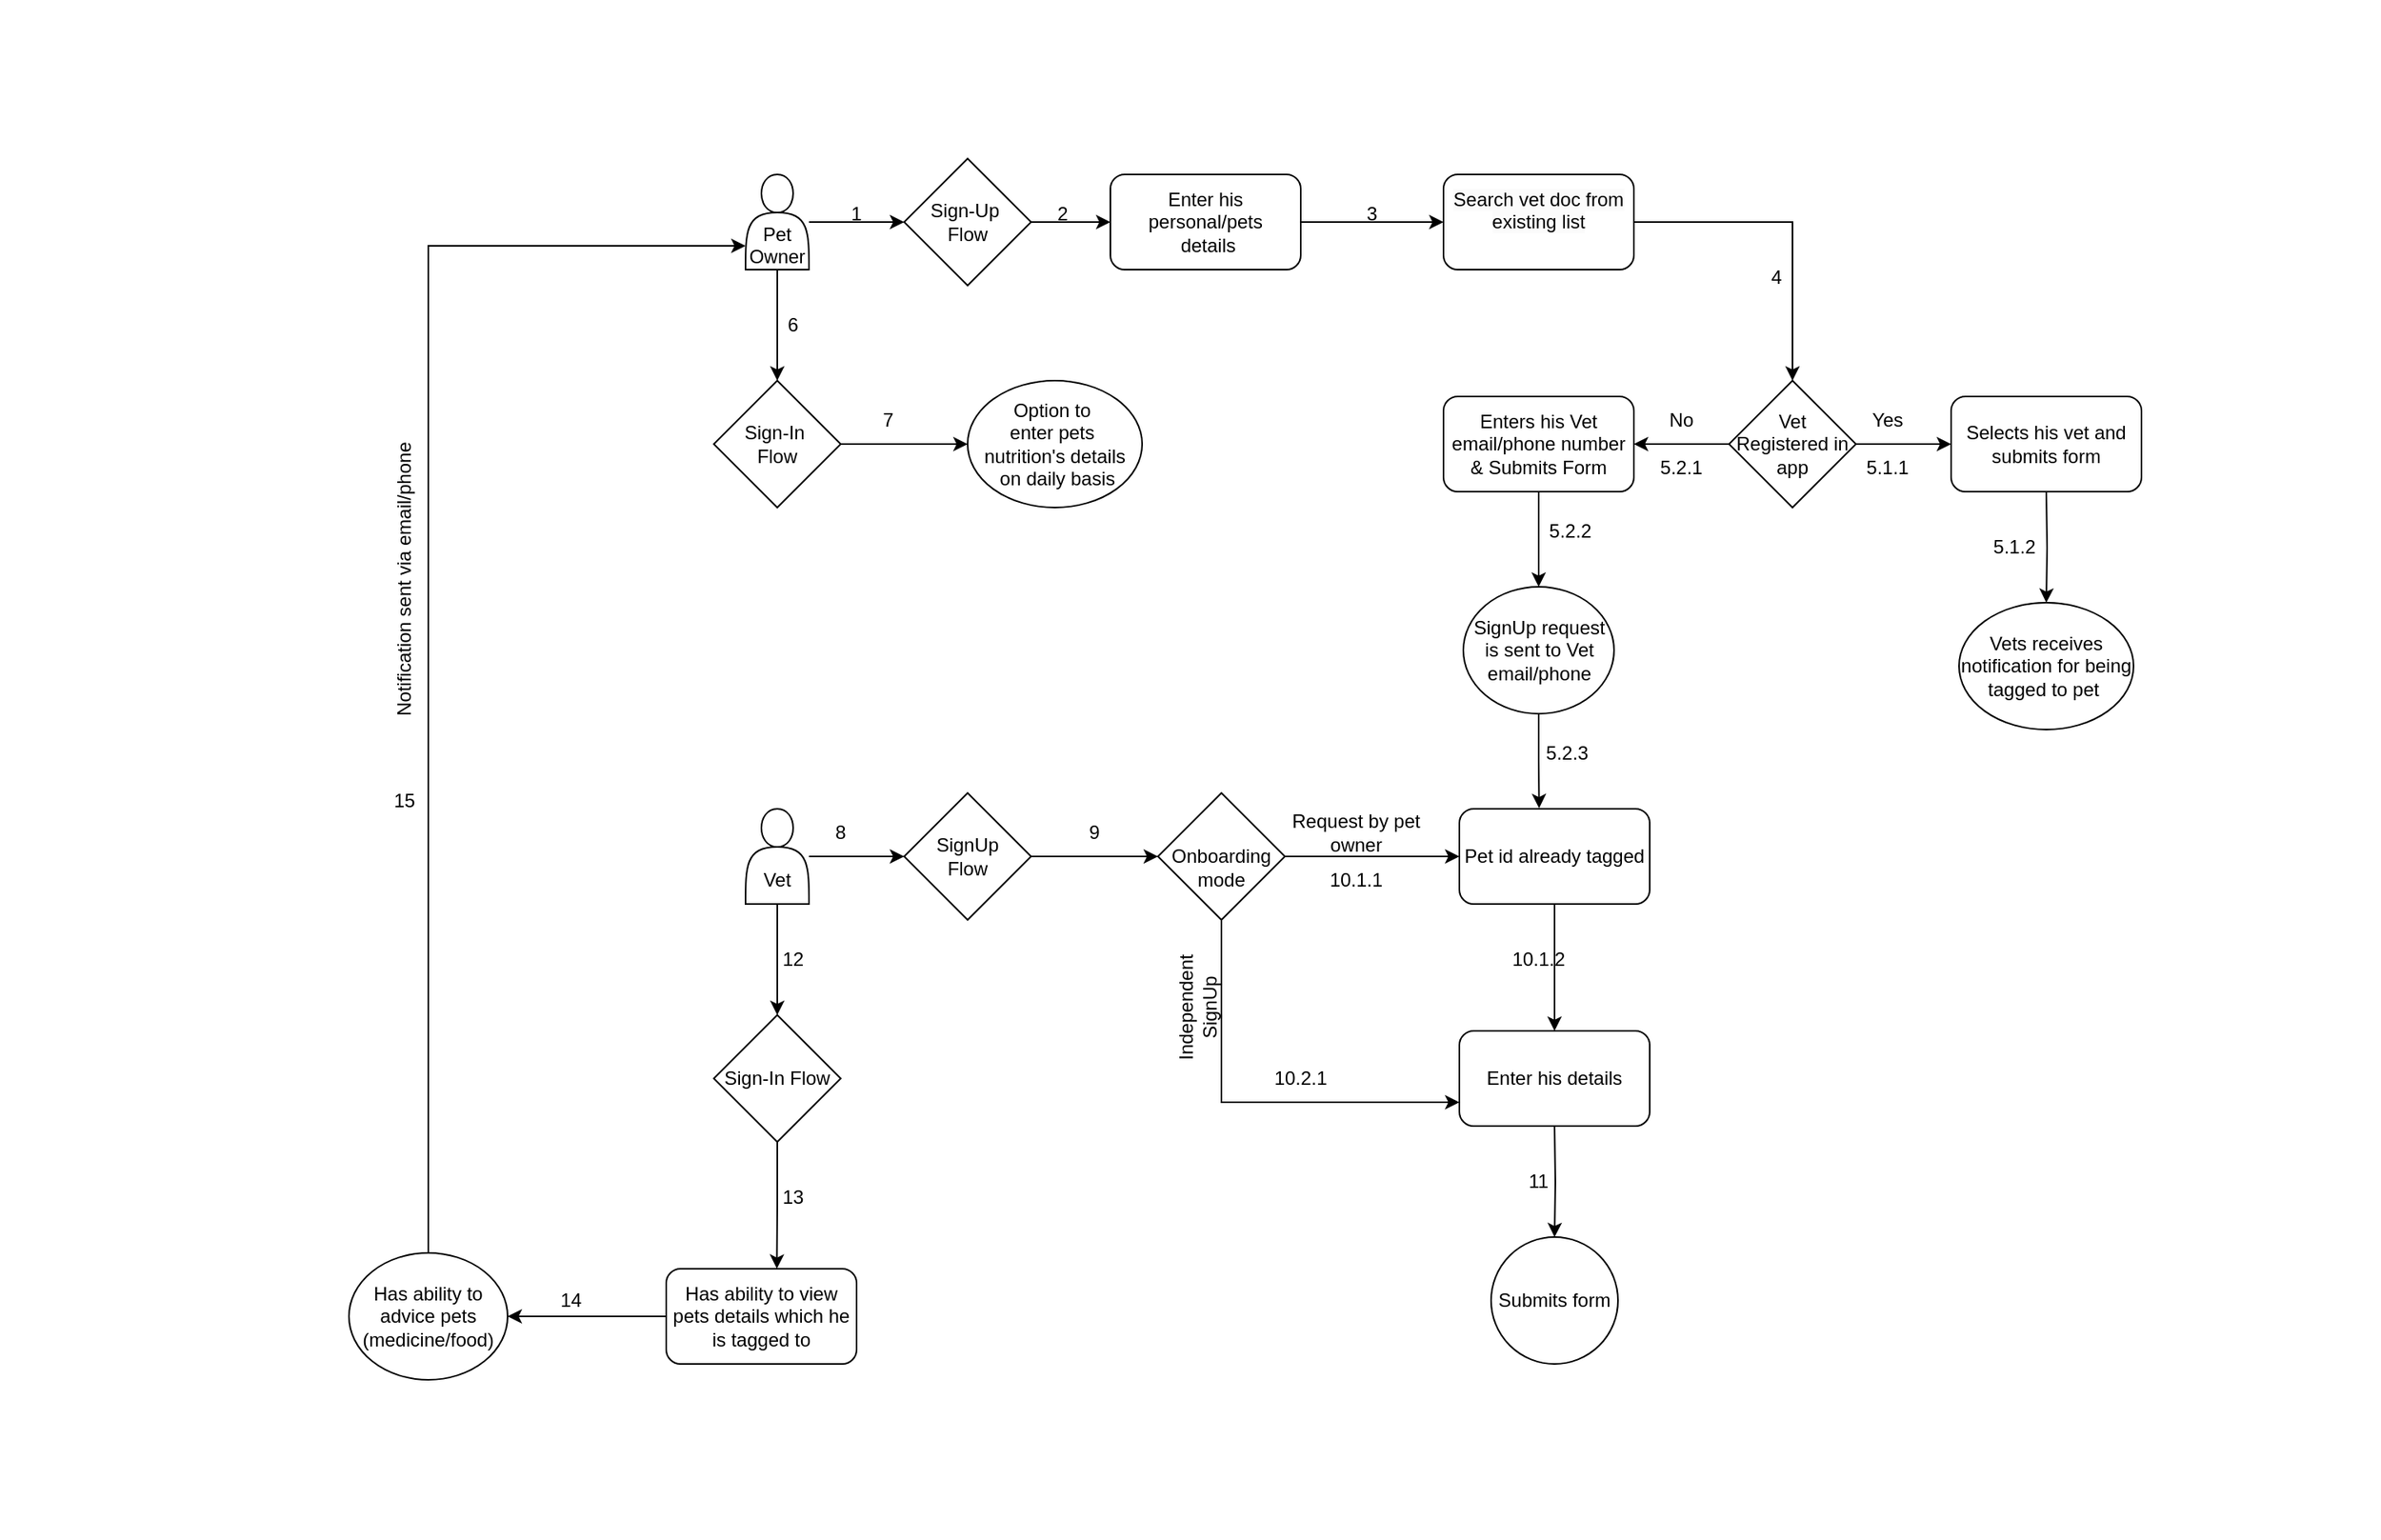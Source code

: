 <mxfile version="24.0.1" type="github">
  <diagram name="Page-1" id="GmAfje1MR3ZLFPPQamlQ">
    <mxGraphModel dx="1768" dy="1462" grid="1" gridSize="10" guides="1" tooltips="1" connect="1" arrows="1" fold="1" page="1" pageScale="1" pageWidth="850" pageHeight="1100" math="0" shadow="0">
      <root>
        <mxCell id="0" />
        <mxCell id="1" parent="0" />
        <mxCell id="_TZWZInf5wAIC_WSy5-A-4" value="" style="edgeStyle=orthogonalEdgeStyle;rounded=0;orthogonalLoop=1;jettySize=auto;html=1;" edge="1" parent="1" source="_TZWZInf5wAIC_WSy5-A-2">
          <mxGeometry relative="1" as="geometry">
            <mxPoint x="171.25" y="145" as="targetPoint" />
          </mxGeometry>
        </mxCell>
        <mxCell id="_TZWZInf5wAIC_WSy5-A-7" value="" style="edgeStyle=orthogonalEdgeStyle;rounded=0;orthogonalLoop=1;jettySize=auto;html=1;" edge="1" parent="1" source="_TZWZInf5wAIC_WSy5-A-5">
          <mxGeometry relative="1" as="geometry">
            <mxPoint x="495" y="195" as="targetPoint" />
          </mxGeometry>
        </mxCell>
        <mxCell id="_TZWZInf5wAIC_WSy5-A-83" value="" style="edgeStyle=orthogonalEdgeStyle;rounded=0;orthogonalLoop=1;jettySize=auto;html=1;" edge="1" parent="1" source="_TZWZInf5wAIC_WSy5-A-12" target="_TZWZInf5wAIC_WSy5-A-82">
          <mxGeometry relative="1" as="geometry" />
        </mxCell>
        <mxCell id="_TZWZInf5wAIC_WSy5-A-87" value="" style="edgeStyle=orthogonalEdgeStyle;rounded=0;orthogonalLoop=1;jettySize=auto;html=1;" edge="1" parent="1" source="_TZWZInf5wAIC_WSy5-A-12" target="_TZWZInf5wAIC_WSy5-A-86">
          <mxGeometry relative="1" as="geometry" />
        </mxCell>
        <mxCell id="_TZWZInf5wAIC_WSy5-A-12" value="&lt;div&gt;&lt;br&gt;&lt;/div&gt;&lt;div&gt;&lt;br&gt;&lt;/div&gt;Pet Owner" style="shape=actor;whiteSpace=wrap;html=1;" vertex="1" parent="1">
          <mxGeometry x="60" y="100" width="40" height="60" as="geometry" />
        </mxCell>
        <mxCell id="_TZWZInf5wAIC_WSy5-A-43" value="" style="edgeStyle=orthogonalEdgeStyle;rounded=0;orthogonalLoop=1;jettySize=auto;html=1;" edge="1" parent="1" source="_TZWZInf5wAIC_WSy5-A-27">
          <mxGeometry relative="1" as="geometry">
            <mxPoint x="820" y="270" as="targetPoint" />
          </mxGeometry>
        </mxCell>
        <mxCell id="_TZWZInf5wAIC_WSy5-A-50" style="edgeStyle=orthogonalEdgeStyle;rounded=0;orthogonalLoop=1;jettySize=auto;html=1;entryX=1;entryY=0.5;entryDx=0;entryDy=0;" edge="1" parent="1" source="_TZWZInf5wAIC_WSy5-A-27">
          <mxGeometry relative="1" as="geometry">
            <mxPoint x="620" y="270" as="targetPoint" />
          </mxGeometry>
        </mxCell>
        <mxCell id="_TZWZInf5wAIC_WSy5-A-27" value="Vet Registered in app" style="rhombus;whiteSpace=wrap;html=1;" vertex="1" parent="1">
          <mxGeometry x="680" y="230" width="80" height="80" as="geometry" />
        </mxCell>
        <mxCell id="_TZWZInf5wAIC_WSy5-A-33" value="Yes" style="text;html=1;align=center;verticalAlign=middle;whiteSpace=wrap;rounded=0;" vertex="1" parent="1">
          <mxGeometry x="750" y="240" width="60" height="30" as="geometry" />
        </mxCell>
        <mxCell id="_TZWZInf5wAIC_WSy5-A-34" value="No" style="text;html=1;align=center;verticalAlign=middle;whiteSpace=wrap;rounded=0;" vertex="1" parent="1">
          <mxGeometry x="620" y="240" width="60" height="30" as="geometry" />
        </mxCell>
        <mxCell id="_TZWZInf5wAIC_WSy5-A-39" value="SignUp request is sent to Vet email/phone" style="ellipse;whiteSpace=wrap;html=1;" vertex="1" parent="1">
          <mxGeometry x="512.5" y="360" width="95" height="80" as="geometry" />
        </mxCell>
        <mxCell id="_TZWZInf5wAIC_WSy5-A-46" value="" style="edgeStyle=orthogonalEdgeStyle;rounded=0;orthogonalLoop=1;jettySize=auto;html=1;" edge="1" parent="1" target="_TZWZInf5wAIC_WSy5-A-45">
          <mxGeometry relative="1" as="geometry">
            <mxPoint x="880" y="300" as="sourcePoint" />
          </mxGeometry>
        </mxCell>
        <mxCell id="_TZWZInf5wAIC_WSy5-A-45" value="Vets receives notification for being tagged to pet&amp;nbsp;" style="ellipse;whiteSpace=wrap;html=1;" vertex="1" parent="1">
          <mxGeometry x="825" y="370" width="110" height="80" as="geometry" />
        </mxCell>
        <mxCell id="_TZWZInf5wAIC_WSy5-A-75" value="" style="edgeStyle=orthogonalEdgeStyle;rounded=0;orthogonalLoop=1;jettySize=auto;html=1;" edge="1" parent="1" source="_TZWZInf5wAIC_WSy5-A-51" target="_TZWZInf5wAIC_WSy5-A-74">
          <mxGeometry relative="1" as="geometry" />
        </mxCell>
        <mxCell id="_TZWZInf5wAIC_WSy5-A-107" value="" style="edgeStyle=orthogonalEdgeStyle;rounded=0;orthogonalLoop=1;jettySize=auto;html=1;" edge="1" parent="1" source="_TZWZInf5wAIC_WSy5-A-51" target="_TZWZInf5wAIC_WSy5-A-106">
          <mxGeometry relative="1" as="geometry" />
        </mxCell>
        <mxCell id="_TZWZInf5wAIC_WSy5-A-51" value="&lt;div&gt;&lt;br&gt;&lt;/div&gt;&lt;div&gt;&lt;br&gt;&lt;/div&gt;Vet&lt;div&gt;&lt;/div&gt;" style="shape=actor;whiteSpace=wrap;html=1;" vertex="1" parent="1">
          <mxGeometry x="60" y="500" width="40" height="60" as="geometry" />
        </mxCell>
        <mxCell id="_TZWZInf5wAIC_WSy5-A-58" value="" style="edgeStyle=orthogonalEdgeStyle;rounded=0;orthogonalLoop=1;jettySize=auto;html=1;" edge="1" parent="1" source="_TZWZInf5wAIC_WSy5-A-54">
          <mxGeometry relative="1" as="geometry">
            <mxPoint x="510" y="530" as="targetPoint" />
          </mxGeometry>
        </mxCell>
        <mxCell id="_TZWZInf5wAIC_WSy5-A-100" style="edgeStyle=orthogonalEdgeStyle;rounded=0;orthogonalLoop=1;jettySize=auto;html=1;entryX=0;entryY=0.75;entryDx=0;entryDy=0;" edge="1" parent="1" source="_TZWZInf5wAIC_WSy5-A-54" target="_TZWZInf5wAIC_WSy5-A-98">
          <mxGeometry relative="1" as="geometry">
            <Array as="points">
              <mxPoint x="360" y="685" />
            </Array>
          </mxGeometry>
        </mxCell>
        <mxCell id="_TZWZInf5wAIC_WSy5-A-54" value="&lt;div&gt;&lt;br&gt;&lt;/div&gt;Onboarding mode" style="rhombus;whiteSpace=wrap;html=1;" vertex="1" parent="1">
          <mxGeometry x="320" y="490" width="80" height="80" as="geometry" />
        </mxCell>
        <mxCell id="_TZWZInf5wAIC_WSy5-A-59" style="edgeStyle=orthogonalEdgeStyle;rounded=0;orthogonalLoop=1;jettySize=auto;html=1;entryX=0.419;entryY=-0.007;entryDx=0;entryDy=0;entryPerimeter=0;" edge="1" parent="1" source="_TZWZInf5wAIC_WSy5-A-39">
          <mxGeometry relative="1" as="geometry">
            <mxPoint x="560.28" y="499.58" as="targetPoint" />
          </mxGeometry>
        </mxCell>
        <mxCell id="_TZWZInf5wAIC_WSy5-A-60" value="Request by pet owner" style="text;html=1;align=center;verticalAlign=middle;whiteSpace=wrap;rounded=0;" vertex="1" parent="1">
          <mxGeometry x="400" y="500" width="90" height="30" as="geometry" />
        </mxCell>
        <mxCell id="_TZWZInf5wAIC_WSy5-A-67" value="" style="edgeStyle=orthogonalEdgeStyle;rounded=0;orthogonalLoop=1;jettySize=auto;html=1;" edge="1" parent="1" target="_TZWZInf5wAIC_WSy5-A-66">
          <mxGeometry relative="1" as="geometry">
            <mxPoint x="570" y="700" as="sourcePoint" />
          </mxGeometry>
        </mxCell>
        <mxCell id="_TZWZInf5wAIC_WSy5-A-66" value="Submits form" style="ellipse;whiteSpace=wrap;html=1;" vertex="1" parent="1">
          <mxGeometry x="530" y="770" width="80" height="80" as="geometry" />
        </mxCell>
        <mxCell id="_TZWZInf5wAIC_WSy5-A-70" value="Independent SignUp" style="text;html=1;align=center;verticalAlign=middle;whiteSpace=wrap;rounded=0;rotation=-90;" vertex="1" parent="1">
          <mxGeometry x="300" y="610" width="90" height="30" as="geometry" />
        </mxCell>
        <mxCell id="_TZWZInf5wAIC_WSy5-A-74" value="Sign-In Flow" style="rhombus;whiteSpace=wrap;html=1;" vertex="1" parent="1">
          <mxGeometry x="40" y="630" width="80" height="80" as="geometry" />
        </mxCell>
        <mxCell id="_TZWZInf5wAIC_WSy5-A-140" style="edgeStyle=orthogonalEdgeStyle;rounded=0;orthogonalLoop=1;jettySize=auto;html=1;entryX=0;entryY=0.75;entryDx=0;entryDy=0;exitX=0.5;exitY=0;exitDx=0;exitDy=0;" edge="1" parent="1" source="_TZWZInf5wAIC_WSy5-A-80" target="_TZWZInf5wAIC_WSy5-A-12">
          <mxGeometry relative="1" as="geometry" />
        </mxCell>
        <mxCell id="_TZWZInf5wAIC_WSy5-A-80" value="Has ability to advice pets&lt;div&gt;(medicine/food)&lt;/div&gt;" style="ellipse;whiteSpace=wrap;html=1;" vertex="1" parent="1">
          <mxGeometry x="-190" y="780" width="100" height="80" as="geometry" />
        </mxCell>
        <mxCell id="_TZWZInf5wAIC_WSy5-A-85" value="" style="edgeStyle=orthogonalEdgeStyle;rounded=0;orthogonalLoop=1;jettySize=auto;html=1;" edge="1" parent="1" source="_TZWZInf5wAIC_WSy5-A-82" target="_TZWZInf5wAIC_WSy5-A-84">
          <mxGeometry relative="1" as="geometry" />
        </mxCell>
        <mxCell id="_TZWZInf5wAIC_WSy5-A-82" value="Sign-In&amp;nbsp;&lt;div&gt;Flow&lt;/div&gt;" style="rhombus;whiteSpace=wrap;html=1;" vertex="1" parent="1">
          <mxGeometry x="40" y="230" width="80" height="80" as="geometry" />
        </mxCell>
        <mxCell id="_TZWZInf5wAIC_WSy5-A-84" value="Option to&amp;nbsp;&lt;div&gt;enter pets&amp;nbsp;&lt;/div&gt;&lt;div&gt;nutrition&#39;s details&lt;/div&gt;&lt;div&gt;&amp;nbsp;on daily basis&lt;/div&gt;" style="ellipse;whiteSpace=wrap;html=1;" vertex="1" parent="1">
          <mxGeometry x="200" y="230" width="110" height="80" as="geometry" />
        </mxCell>
        <mxCell id="_TZWZInf5wAIC_WSy5-A-89" style="edgeStyle=orthogonalEdgeStyle;rounded=0;orthogonalLoop=1;jettySize=auto;html=1;entryX=0;entryY=0.5;entryDx=0;entryDy=0;" edge="1" parent="1" source="_TZWZInf5wAIC_WSy5-A-86" target="_TZWZInf5wAIC_WSy5-A-88">
          <mxGeometry relative="1" as="geometry" />
        </mxCell>
        <mxCell id="_TZWZInf5wAIC_WSy5-A-86" value="Sign-Up&amp;nbsp;&lt;div&gt;Flow&lt;/div&gt;" style="rhombus;whiteSpace=wrap;html=1;" vertex="1" parent="1">
          <mxGeometry x="160" y="90" width="80" height="80" as="geometry" />
        </mxCell>
        <mxCell id="_TZWZInf5wAIC_WSy5-A-92" style="edgeStyle=orthogonalEdgeStyle;rounded=0;orthogonalLoop=1;jettySize=auto;html=1;entryX=0;entryY=0.5;entryDx=0;entryDy=0;" edge="1" parent="1" source="_TZWZInf5wAIC_WSy5-A-88" target="_TZWZInf5wAIC_WSy5-A-91">
          <mxGeometry relative="1" as="geometry">
            <mxPoint x="480" y="130" as="targetPoint" />
          </mxGeometry>
        </mxCell>
        <mxCell id="_TZWZInf5wAIC_WSy5-A-88" value="Enter his personal/pets&lt;div&gt;&amp;nbsp;details&lt;/div&gt;" style="rounded=1;whiteSpace=wrap;html=1;" vertex="1" parent="1">
          <mxGeometry x="290" y="100" width="120" height="60" as="geometry" />
        </mxCell>
        <mxCell id="_TZWZInf5wAIC_WSy5-A-93" style="edgeStyle=orthogonalEdgeStyle;rounded=0;orthogonalLoop=1;jettySize=auto;html=1;entryX=0.5;entryY=0;entryDx=0;entryDy=0;" edge="1" parent="1" source="_TZWZInf5wAIC_WSy5-A-91" target="_TZWZInf5wAIC_WSy5-A-27">
          <mxGeometry relative="1" as="geometry" />
        </mxCell>
        <mxCell id="_TZWZInf5wAIC_WSy5-A-91" value="&#xa;&lt;span style=&quot;color: rgb(0, 0, 0); font-family: Helvetica; font-size: 12px; font-style: normal; font-variant-ligatures: normal; font-variant-caps: normal; font-weight: 400; letter-spacing: normal; orphans: 2; text-align: center; text-indent: 0px; text-transform: none; widows: 2; word-spacing: 0px; -webkit-text-stroke-width: 0px; white-space: normal; background-color: rgb(251, 251, 251); text-decoration-thickness: initial; text-decoration-style: initial; text-decoration-color: initial; display: inline !important; float: none;&quot;&gt;Search vet doc from existing list&lt;/span&gt;&#xa;&#xa;" style="rounded=1;whiteSpace=wrap;html=1;" vertex="1" parent="1">
          <mxGeometry x="500" y="100" width="120" height="60" as="geometry" />
        </mxCell>
        <mxCell id="_TZWZInf5wAIC_WSy5-A-125" style="edgeStyle=orthogonalEdgeStyle;rounded=0;orthogonalLoop=1;jettySize=auto;html=1;entryX=0.5;entryY=0;entryDx=0;entryDy=0;" edge="1" parent="1" source="_TZWZInf5wAIC_WSy5-A-94" target="_TZWZInf5wAIC_WSy5-A-39">
          <mxGeometry relative="1" as="geometry" />
        </mxCell>
        <mxCell id="_TZWZInf5wAIC_WSy5-A-94" value="Enters his Vet email/phone number&lt;div&gt;&amp;amp; Submits Form&lt;/div&gt;" style="rounded=1;whiteSpace=wrap;html=1;" vertex="1" parent="1">
          <mxGeometry x="500" y="240" width="120" height="60" as="geometry" />
        </mxCell>
        <mxCell id="_TZWZInf5wAIC_WSy5-A-95" value="Selects his vet and submits form" style="rounded=1;whiteSpace=wrap;html=1;" vertex="1" parent="1">
          <mxGeometry x="820" y="240" width="120" height="60" as="geometry" />
        </mxCell>
        <mxCell id="_TZWZInf5wAIC_WSy5-A-99" value="" style="edgeStyle=orthogonalEdgeStyle;rounded=0;orthogonalLoop=1;jettySize=auto;html=1;" edge="1" parent="1" source="_TZWZInf5wAIC_WSy5-A-96" target="_TZWZInf5wAIC_WSy5-A-98">
          <mxGeometry relative="1" as="geometry" />
        </mxCell>
        <mxCell id="_TZWZInf5wAIC_WSy5-A-96" value="Pet id already tagged" style="rounded=1;whiteSpace=wrap;html=1;" vertex="1" parent="1">
          <mxGeometry x="510" y="500" width="120" height="60" as="geometry" />
        </mxCell>
        <mxCell id="_TZWZInf5wAIC_WSy5-A-98" value="Enter his details" style="whiteSpace=wrap;html=1;rounded=1;" vertex="1" parent="1">
          <mxGeometry x="510" y="640" width="120" height="60" as="geometry" />
        </mxCell>
        <mxCell id="_TZWZInf5wAIC_WSy5-A-138" style="edgeStyle=orthogonalEdgeStyle;rounded=0;orthogonalLoop=1;jettySize=auto;html=1;entryX=1;entryY=0.5;entryDx=0;entryDy=0;" edge="1" parent="1" source="_TZWZInf5wAIC_WSy5-A-101" target="_TZWZInf5wAIC_WSy5-A-80">
          <mxGeometry relative="1" as="geometry" />
        </mxCell>
        <mxCell id="_TZWZInf5wAIC_WSy5-A-101" value="Has ability to view pets details which he is tagged to" style="rounded=1;whiteSpace=wrap;html=1;" vertex="1" parent="1">
          <mxGeometry x="10" y="790" width="120" height="60" as="geometry" />
        </mxCell>
        <mxCell id="_TZWZInf5wAIC_WSy5-A-105" style="edgeStyle=orthogonalEdgeStyle;rounded=0;orthogonalLoop=1;jettySize=auto;html=1;entryX=0.581;entryY=-0.001;entryDx=0;entryDy=0;entryPerimeter=0;" edge="1" parent="1" source="_TZWZInf5wAIC_WSy5-A-74" target="_TZWZInf5wAIC_WSy5-A-101">
          <mxGeometry relative="1" as="geometry" />
        </mxCell>
        <mxCell id="_TZWZInf5wAIC_WSy5-A-108" style="edgeStyle=orthogonalEdgeStyle;rounded=0;orthogonalLoop=1;jettySize=auto;html=1;entryX=0;entryY=0.5;entryDx=0;entryDy=0;" edge="1" parent="1" source="_TZWZInf5wAIC_WSy5-A-106" target="_TZWZInf5wAIC_WSy5-A-54">
          <mxGeometry relative="1" as="geometry" />
        </mxCell>
        <mxCell id="_TZWZInf5wAIC_WSy5-A-106" value="SignUp&lt;div&gt;Flow&lt;/div&gt;" style="rhombus;whiteSpace=wrap;html=1;" vertex="1" parent="1">
          <mxGeometry x="160" y="490" width="80" height="80" as="geometry" />
        </mxCell>
        <mxCell id="_TZWZInf5wAIC_WSy5-A-112" value="&amp;nbsp;" style="text;html=1;align=center;verticalAlign=middle;whiteSpace=wrap;rounded=0;" vertex="1" parent="1">
          <mxGeometry x="-180" y="300" width="60" height="30" as="geometry" />
        </mxCell>
        <mxCell id="_TZWZInf5wAIC_WSy5-A-113" value="&amp;nbsp;" style="text;html=1;align=center;verticalAlign=middle;whiteSpace=wrap;rounded=0;" vertex="1" parent="1">
          <mxGeometry x="400" y="930" width="60" height="30" as="geometry" />
        </mxCell>
        <mxCell id="_TZWZInf5wAIC_WSy5-A-114" value="&amp;nbsp;" style="text;html=1;align=center;verticalAlign=middle;whiteSpace=wrap;rounded=0;" vertex="1" parent="1">
          <mxGeometry x="765" y="640" width="60" height="30" as="geometry" />
        </mxCell>
        <mxCell id="_TZWZInf5wAIC_WSy5-A-115" value="&amp;nbsp;" style="text;html=1;align=center;verticalAlign=middle;whiteSpace=wrap;rounded=0;" vertex="1" parent="1">
          <mxGeometry x="440" y="-10" width="60" height="30" as="geometry" />
        </mxCell>
        <mxCell id="_TZWZInf5wAIC_WSy5-A-116" value="&amp;nbsp;" style="text;html=1;align=center;verticalAlign=middle;whiteSpace=wrap;rounded=0;" vertex="1" parent="1">
          <mxGeometry x="1030" y="320" width="60" height="30" as="geometry" />
        </mxCell>
        <mxCell id="_TZWZInf5wAIC_WSy5-A-117" value="1" style="text;html=1;align=center;verticalAlign=middle;whiteSpace=wrap;rounded=0;" vertex="1" parent="1">
          <mxGeometry x="100" y="110" width="60" height="30" as="geometry" />
        </mxCell>
        <mxCell id="_TZWZInf5wAIC_WSy5-A-118" value="2" style="text;html=1;align=center;verticalAlign=middle;whiteSpace=wrap;rounded=0;" vertex="1" parent="1">
          <mxGeometry x="230" y="110" width="60" height="30" as="geometry" />
        </mxCell>
        <mxCell id="_TZWZInf5wAIC_WSy5-A-119" value="3" style="text;html=1;align=center;verticalAlign=middle;whiteSpace=wrap;rounded=0;" vertex="1" parent="1">
          <mxGeometry x="425" y="110" width="60" height="30" as="geometry" />
        </mxCell>
        <mxCell id="_TZWZInf5wAIC_WSy5-A-120" value="4" style="text;html=1;align=center;verticalAlign=middle;whiteSpace=wrap;rounded=0;" vertex="1" parent="1">
          <mxGeometry x="680" y="150" width="60" height="30" as="geometry" />
        </mxCell>
        <mxCell id="_TZWZInf5wAIC_WSy5-A-121" value="5.1.1" style="text;html=1;align=center;verticalAlign=middle;whiteSpace=wrap;rounded=0;" vertex="1" parent="1">
          <mxGeometry x="750" y="270" width="60" height="30" as="geometry" />
        </mxCell>
        <mxCell id="_TZWZInf5wAIC_WSy5-A-122" value="5.1.2" style="text;html=1;align=center;verticalAlign=middle;whiteSpace=wrap;rounded=0;" vertex="1" parent="1">
          <mxGeometry x="830" y="320" width="60" height="30" as="geometry" />
        </mxCell>
        <mxCell id="_TZWZInf5wAIC_WSy5-A-123" value="5.2.1" style="text;html=1;align=center;verticalAlign=middle;whiteSpace=wrap;rounded=0;" vertex="1" parent="1">
          <mxGeometry x="620" y="270" width="60" height="30" as="geometry" />
        </mxCell>
        <mxCell id="_TZWZInf5wAIC_WSy5-A-124" value="5.2.2" style="text;html=1;align=center;verticalAlign=middle;whiteSpace=wrap;rounded=0;" vertex="1" parent="1">
          <mxGeometry x="550" y="310" width="60" height="30" as="geometry" />
        </mxCell>
        <mxCell id="_TZWZInf5wAIC_WSy5-A-126" value="6" style="text;html=1;align=center;verticalAlign=middle;whiteSpace=wrap;rounded=0;" vertex="1" parent="1">
          <mxGeometry x="60" y="180" width="60" height="30" as="geometry" />
        </mxCell>
        <mxCell id="_TZWZInf5wAIC_WSy5-A-127" value="7" style="text;html=1;align=center;verticalAlign=middle;whiteSpace=wrap;rounded=0;" vertex="1" parent="1">
          <mxGeometry x="120" y="240" width="60" height="30" as="geometry" />
        </mxCell>
        <mxCell id="_TZWZInf5wAIC_WSy5-A-128" value="5.2.3" style="text;html=1;align=center;verticalAlign=middle;whiteSpace=wrap;rounded=0;" vertex="1" parent="1">
          <mxGeometry x="547.5" y="450" width="60" height="30" as="geometry" />
        </mxCell>
        <mxCell id="_TZWZInf5wAIC_WSy5-A-129" value="8" style="text;html=1;align=center;verticalAlign=middle;whiteSpace=wrap;rounded=0;" vertex="1" parent="1">
          <mxGeometry x="90" y="500" width="60" height="30" as="geometry" />
        </mxCell>
        <mxCell id="_TZWZInf5wAIC_WSy5-A-130" value="9" style="text;html=1;align=center;verticalAlign=middle;whiteSpace=wrap;rounded=0;" vertex="1" parent="1">
          <mxGeometry x="250" y="500" width="60" height="30" as="geometry" />
        </mxCell>
        <mxCell id="_TZWZInf5wAIC_WSy5-A-131" value="10.1.1" style="text;html=1;align=center;verticalAlign=middle;whiteSpace=wrap;rounded=0;" vertex="1" parent="1">
          <mxGeometry x="415" y="530" width="60" height="30" as="geometry" />
        </mxCell>
        <mxCell id="_TZWZInf5wAIC_WSy5-A-132" value="10.1.2" style="text;html=1;align=center;verticalAlign=middle;whiteSpace=wrap;rounded=0;" vertex="1" parent="1">
          <mxGeometry x="530" y="580" width="60" height="30" as="geometry" />
        </mxCell>
        <mxCell id="_TZWZInf5wAIC_WSy5-A-133" value="11" style="text;html=1;align=center;verticalAlign=middle;whiteSpace=wrap;rounded=0;" vertex="1" parent="1">
          <mxGeometry x="530" y="720" width="60" height="30" as="geometry" />
        </mxCell>
        <mxCell id="_TZWZInf5wAIC_WSy5-A-134" value="10.2.1" style="text;html=1;align=center;verticalAlign=middle;whiteSpace=wrap;rounded=0;" vertex="1" parent="1">
          <mxGeometry x="380" y="655" width="60" height="30" as="geometry" />
        </mxCell>
        <mxCell id="_TZWZInf5wAIC_WSy5-A-135" value="12" style="text;html=1;align=center;verticalAlign=middle;whiteSpace=wrap;rounded=0;" vertex="1" parent="1">
          <mxGeometry x="60" y="580" width="60" height="30" as="geometry" />
        </mxCell>
        <mxCell id="_TZWZInf5wAIC_WSy5-A-136" value="13" style="text;html=1;align=center;verticalAlign=middle;whiteSpace=wrap;rounded=0;" vertex="1" parent="1">
          <mxGeometry x="60" y="730" width="60" height="30" as="geometry" />
        </mxCell>
        <mxCell id="_TZWZInf5wAIC_WSy5-A-137" value="14" style="text;html=1;align=center;verticalAlign=middle;whiteSpace=wrap;rounded=0;" vertex="1" parent="1">
          <mxGeometry x="-80" y="795" width="60" height="30" as="geometry" />
        </mxCell>
        <mxCell id="_TZWZInf5wAIC_WSy5-A-141" value="Notification sent via email/phone" style="text;html=1;align=center;verticalAlign=middle;whiteSpace=wrap;rounded=0;rotation=-90;" vertex="1" parent="1">
          <mxGeometry x="-320" y="340" width="330" height="30" as="geometry" />
        </mxCell>
        <mxCell id="_TZWZInf5wAIC_WSy5-A-143" value="15" style="text;html=1;align=center;verticalAlign=middle;whiteSpace=wrap;rounded=0;" vertex="1" parent="1">
          <mxGeometry x="-185" y="480" width="60" height="30" as="geometry" />
        </mxCell>
        <mxCell id="_TZWZInf5wAIC_WSy5-A-144" value="&amp;nbsp;&amp;nbsp;" style="text;html=1;align=center;verticalAlign=middle;whiteSpace=wrap;rounded=0;" vertex="1" parent="1">
          <mxGeometry x="-410" y="370" width="60" height="30" as="geometry" />
        </mxCell>
      </root>
    </mxGraphModel>
  </diagram>
</mxfile>

